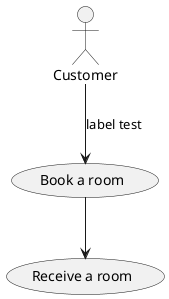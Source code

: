 @startuml CustomerUC

'Actor
:Customer: as actor

'Use cases
(Book a room) as UC1
(Receive a room) as UC2

'Associations
actor --> UC1: label test
UC1 --> UC2



@enduml